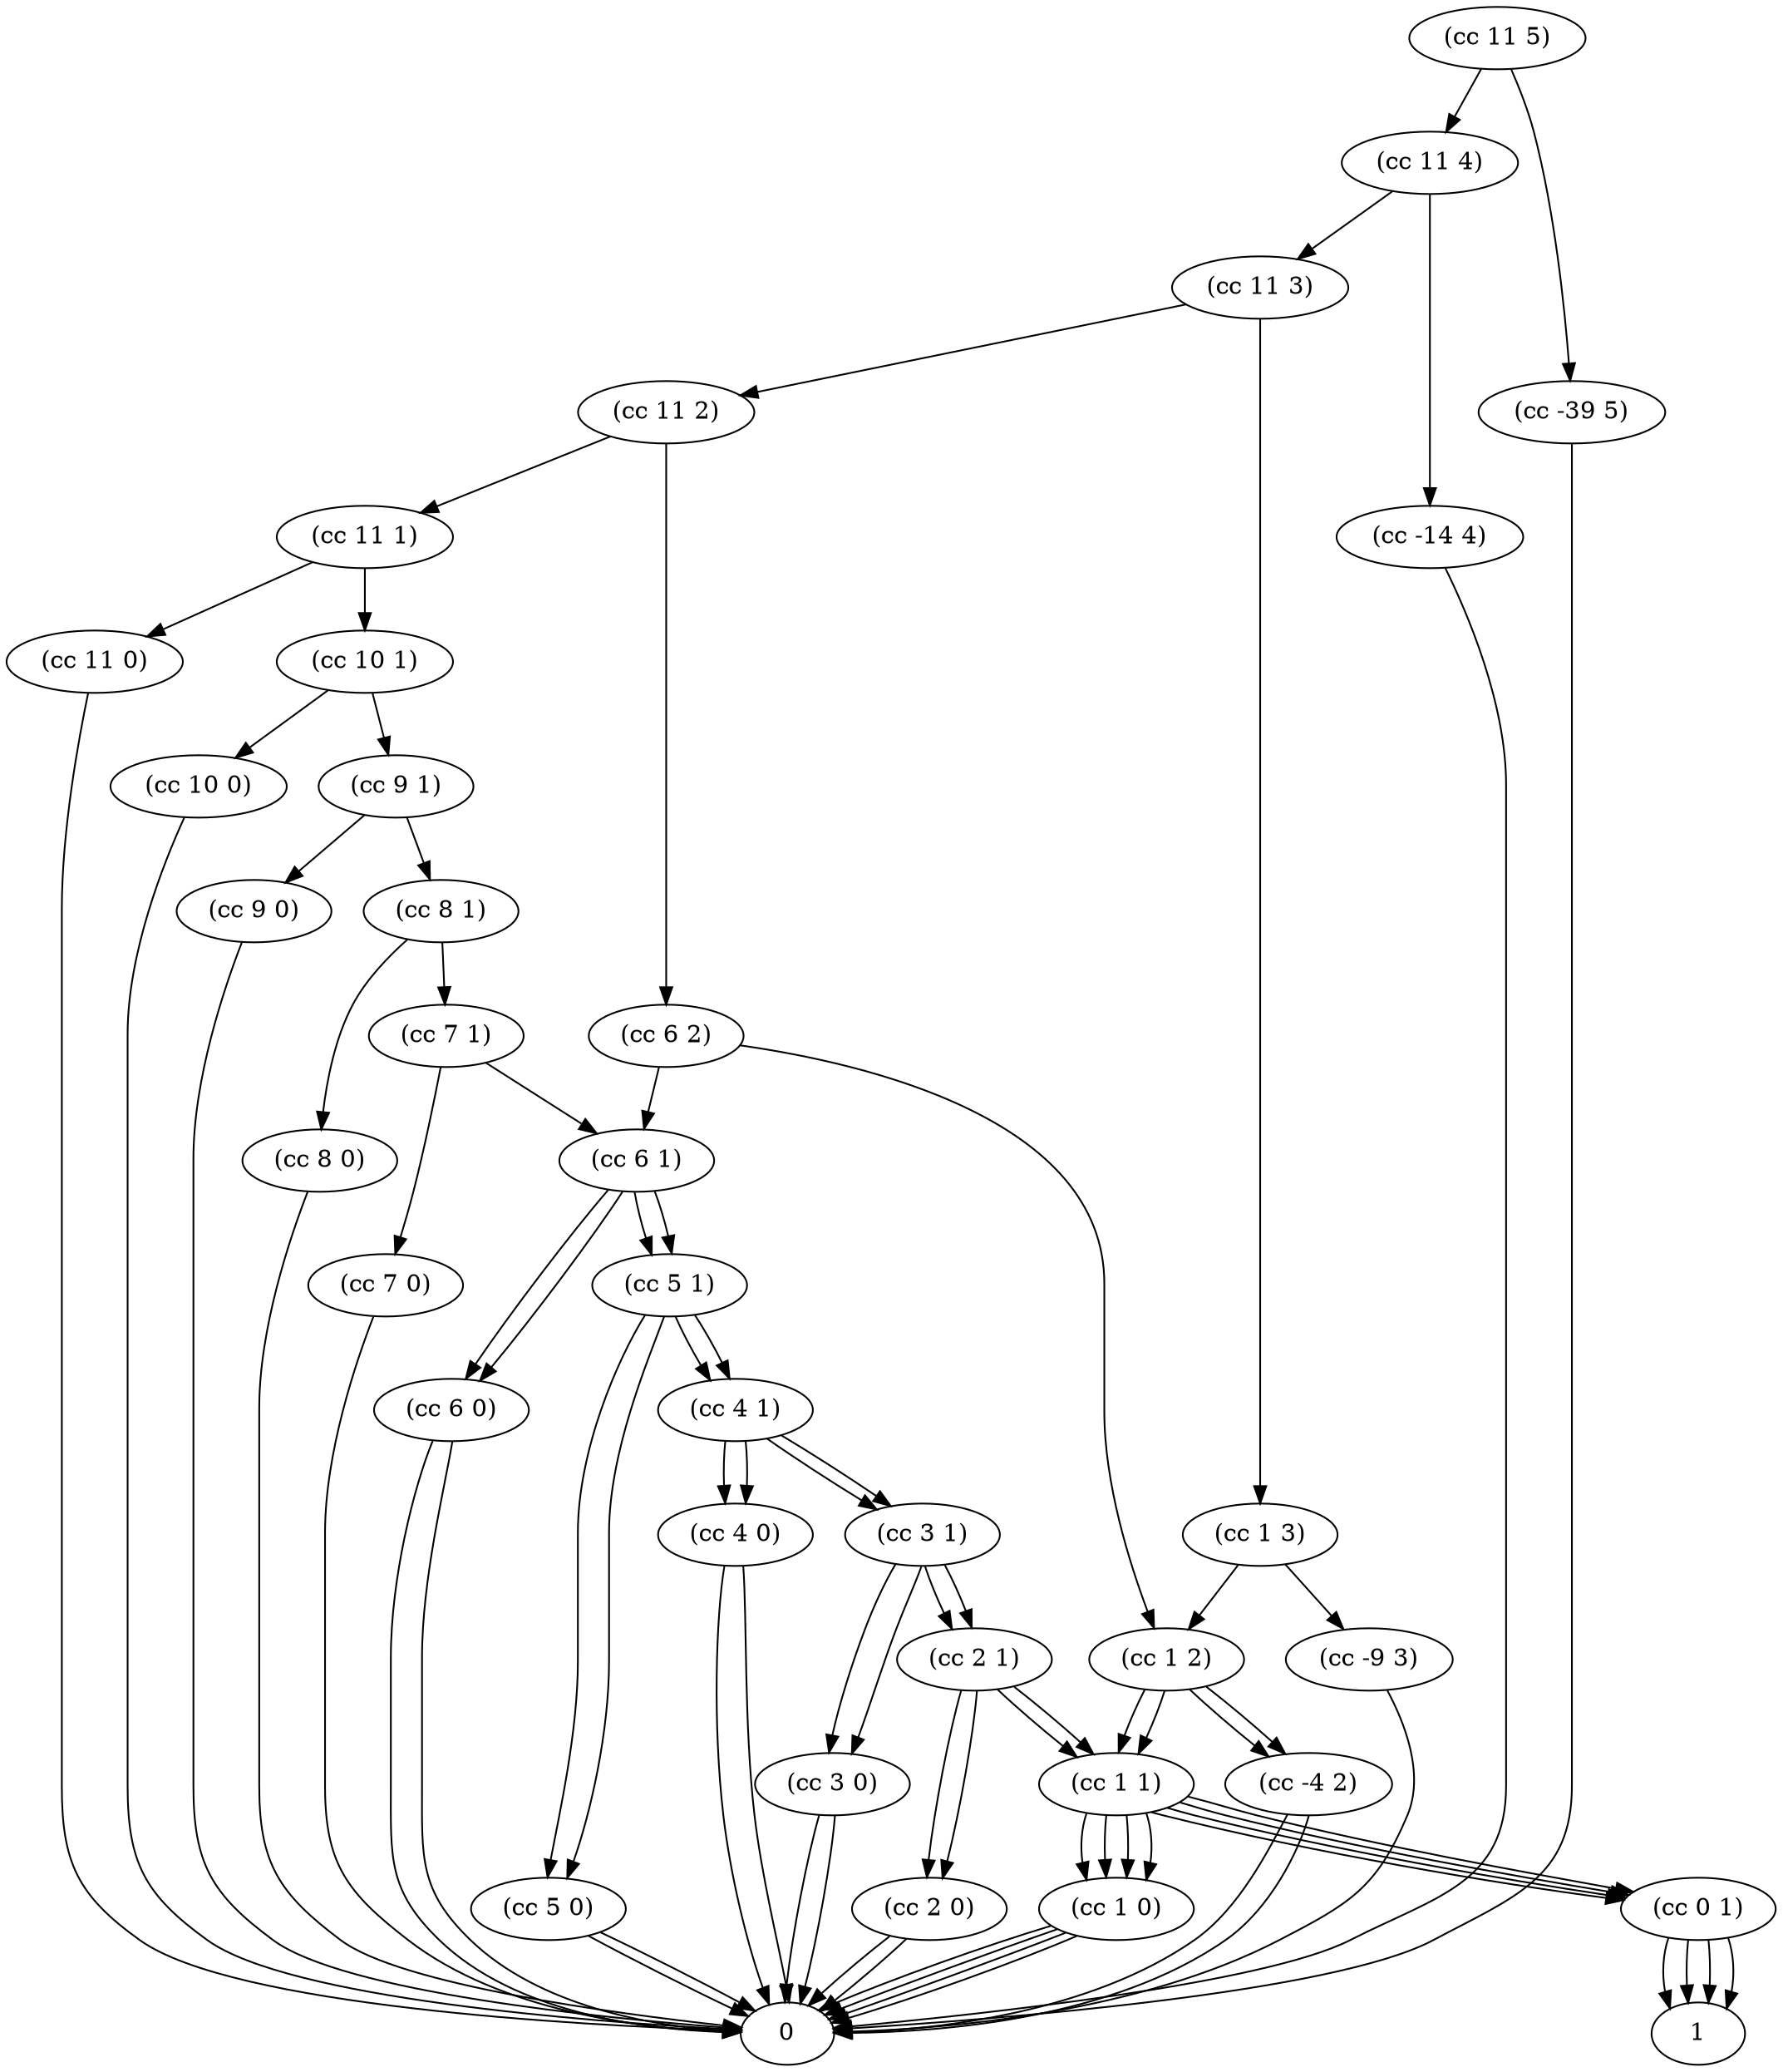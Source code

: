 digraph {
  "(cc 11 5)" -> "(cc 11 4)"
  "(cc 11 4)" -> "(cc 11 3)"
  "(cc 11 3)" -> "(cc 11 2)"
  "(cc 11 2)" -> "(cc 11 1)"
  "(cc 11 1)" -> "(cc 11 0)"
  "(cc 11 0)" -> "0"
  "(cc 11 1)" -> "(cc 10 1)"
  "(cc 10 1)" -> "(cc 10 0)"
  "(cc 10 0)" -> "0"
  "(cc 10 1)" -> "(cc 9 1)"
  "(cc 9 1)" -> "(cc 9 0)"
  "(cc 9 0)" -> "0"
  "(cc 9 1)" -> "(cc 8 1)"
  "(cc 8 1)" -> "(cc 8 0)"
  "(cc 8 0)" -> "0"
  "(cc 8 1)" -> "(cc 7 1)"
  "(cc 7 1)" -> "(cc 7 0)"
  "(cc 7 0)" -> "0"
  "(cc 7 1)" -> "(cc 6 1)"
  "(cc 6 1)" -> "(cc 6 0)"
  "(cc 6 0)" -> "0"
  "(cc 6 1)" -> "(cc 5 1)"
  "(cc 5 1)" -> "(cc 5 0)"
  "(cc 5 0)" -> "0"
  "(cc 5 1)" -> "(cc 4 1)"
  "(cc 4 1)" -> "(cc 4 0)"
  "(cc 4 0)" -> "0"
  "(cc 4 1)" -> "(cc 3 1)"
  "(cc 3 1)" -> "(cc 3 0)"
  "(cc 3 0)" -> "0"
  "(cc 3 1)" -> "(cc 2 1)"
  "(cc 2 1)" -> "(cc 2 0)"
  "(cc 2 0)" -> "0"
  "(cc 2 1)" -> "(cc 1 1)"
  "(cc 1 1)" -> "(cc 1 0)"
  "(cc 1 0)" -> "0"
  "(cc 1 1)" -> "(cc 0 1)"
  "(cc 0 1)" -> "1"
  "(cc 11 2)" -> "(cc 6 2)"
  "(cc 6 2)" -> "(cc 6 1)"
  "(cc 6 1)" -> "(cc 6 0)"
  "(cc 6 0)" -> "0"
  "(cc 6 1)" -> "(cc 5 1)"
  "(cc 5 1)" -> "(cc 5 0)"
  "(cc 5 0)" -> "0"
  "(cc 5 1)" -> "(cc 4 1)"
  "(cc 4 1)" -> "(cc 4 0)"
  "(cc 4 0)" -> "0"
  "(cc 4 1)" -> "(cc 3 1)"
  "(cc 3 1)" -> "(cc 3 0)"
  "(cc 3 0)" -> "0"
  "(cc 3 1)" -> "(cc 2 1)"
  "(cc 2 1)" -> "(cc 2 0)"
  "(cc 2 0)" -> "0"
  "(cc 2 1)" -> "(cc 1 1)"
  "(cc 1 1)" -> "(cc 1 0)"
  "(cc 1 0)" -> "0"
  "(cc 1 1)" -> "(cc 0 1)"
  "(cc 0 1)" -> "1"
  "(cc 6 2)" -> "(cc 1 2)"
  "(cc 1 2)" -> "(cc 1 1)"
  "(cc 1 1)" -> "(cc 1 0)"
  "(cc 1 0)" -> "0"
  "(cc 1 1)" -> "(cc 0 1)"
  "(cc 0 1)" -> "1"
  "(cc 1 2)" -> "(cc -4 2)"
  "(cc -4 2)" -> "0"
  "(cc 11 3)" -> "(cc 1 3)"
  "(cc 1 3)" -> "(cc 1 2)"
  "(cc 1 2)" -> "(cc 1 1)"
  "(cc 1 1)" -> "(cc 1 0)"
  "(cc 1 0)" -> "0"
  "(cc 1 1)" -> "(cc 0 1)"
  "(cc 0 1)" -> "1"
  "(cc 1 2)" -> "(cc -4 2)"
  "(cc -4 2)" -> "0"
  "(cc 1 3)" -> "(cc -9 3)"
  "(cc -9 3)" -> "0"
  "(cc 11 4)" -> "(cc -14 4)"
  "(cc -14 4)" -> "0"
  "(cc 11 5)" -> "(cc -39 5)"
  "(cc -39 5)" -> "0"
}
